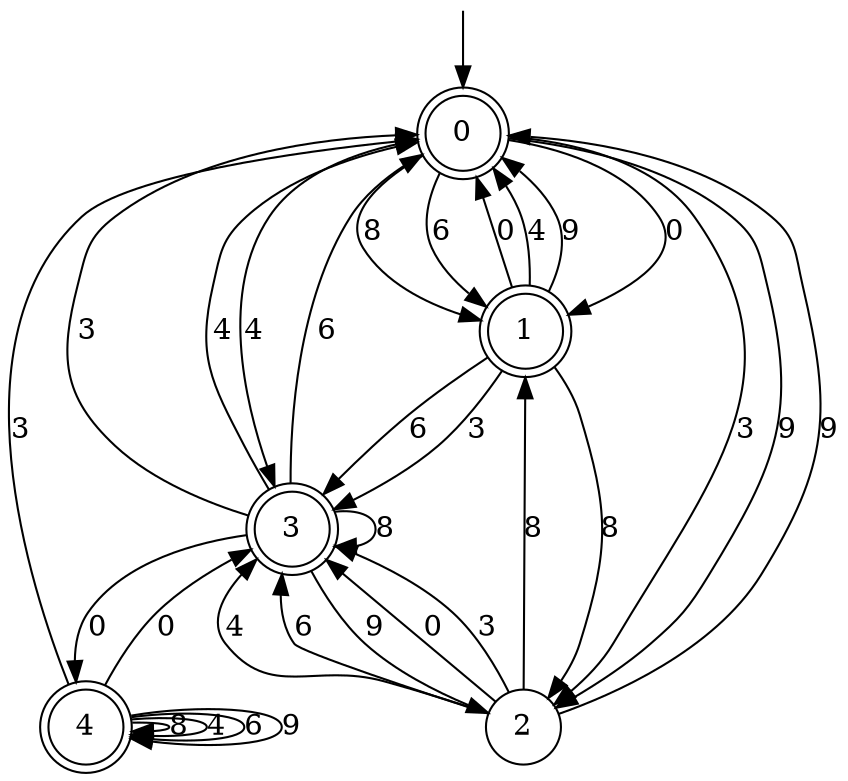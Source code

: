 digraph g {

	s0 [shape="doublecircle" label="0"];
	s1 [shape="doublecircle" label="1"];
	s2 [shape="circle" label="2"];
	s3 [shape="doublecircle" label="3"];
	s4 [shape="doublecircle" label="4"];
	s0 -> s1 [label="0"];
	s0 -> s2 [label="3"];
	s0 -> s1 [label="8"];
	s0 -> s3 [label="4"];
	s0 -> s1 [label="6"];
	s0 -> s2 [label="9"];
	s1 -> s0 [label="0"];
	s1 -> s3 [label="3"];
	s1 -> s2 [label="8"];
	s1 -> s0 [label="4"];
	s1 -> s3 [label="6"];
	s1 -> s0 [label="9"];
	s2 -> s3 [label="0"];
	s2 -> s3 [label="3"];
	s2 -> s1 [label="8"];
	s2 -> s3 [label="4"];
	s2 -> s3 [label="6"];
	s2 -> s0 [label="9"];
	s3 -> s4 [label="0"];
	s3 -> s0 [label="3"];
	s3 -> s3 [label="8"];
	s3 -> s0 [label="4"];
	s3 -> s0 [label="6"];
	s3 -> s2 [label="9"];
	s4 -> s3 [label="0"];
	s4 -> s0 [label="3"];
	s4 -> s4 [label="8"];
	s4 -> s4 [label="4"];
	s4 -> s4 [label="6"];
	s4 -> s4 [label="9"];

__start0 [label="" shape="none" width="0" height="0"];
__start0 -> s0;

}

